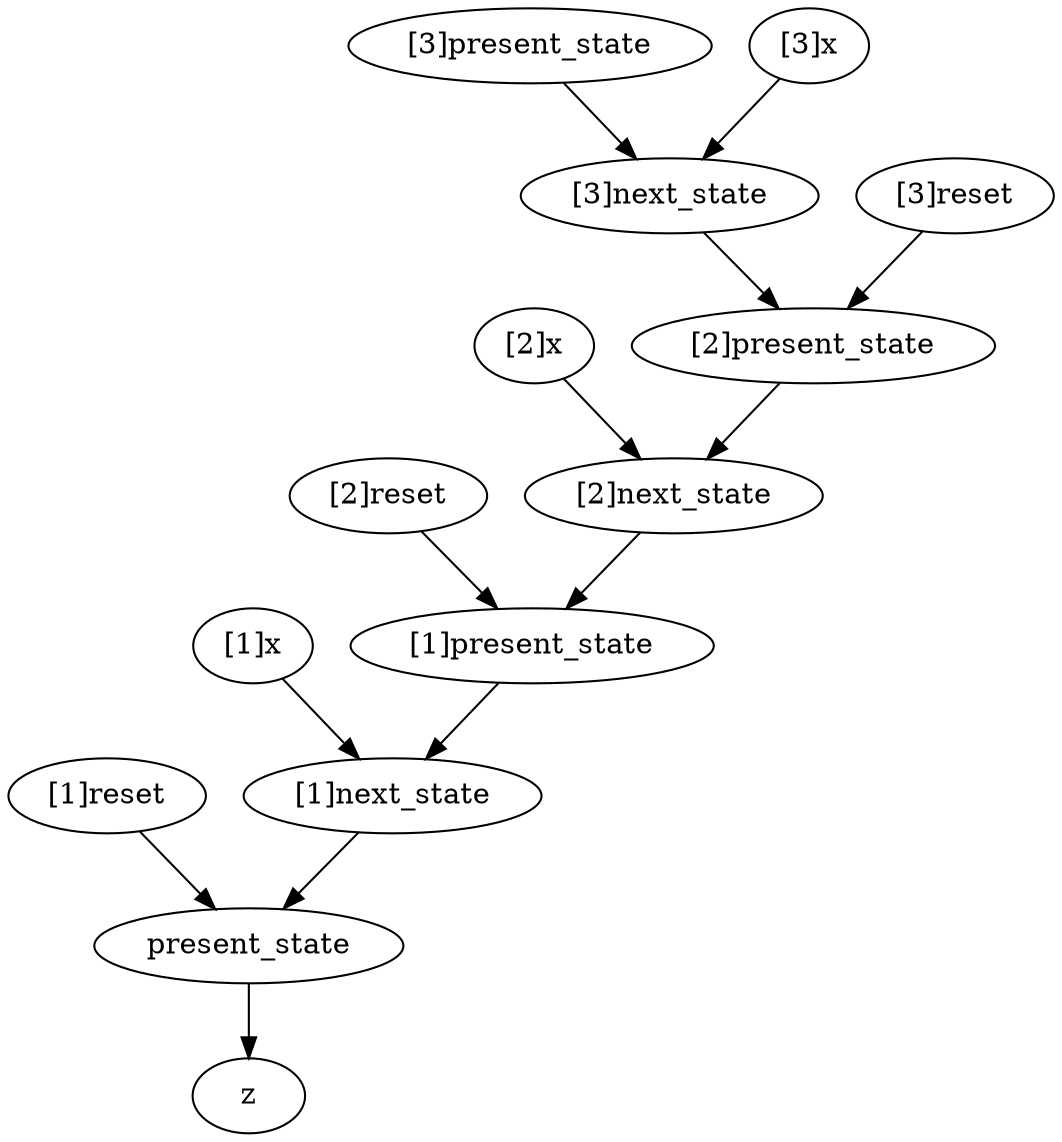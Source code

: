 strict digraph "" {
	"[2]next_state"	[complexity=8,
		importance=6.83232309942,
		rank=0.854040387427];
	"[1]present_state"	[complexity=6,
		importance=6.5171720445,
		rank=1.08619534075];
	"[2]next_state" -> "[1]present_state";
	"[2]reset"	[complexity=7,
		importance=13.1474754121,
		rank=1.87821077316];
	"[2]reset" -> "[1]present_state";
	"[2]x"	[complexity=12,
		importance=54.7717161185,
		rank=4.56430967654];
	"[2]x" -> "[2]next_state";
	"[1]next_state"	[complexity=5,
		importance=0.773737353692,
		rank=0.154747470738];
	present_state	[complexity=3,
		importance=0.458586298771,
		rank=0.15286209959];
	"[1]next_state" -> present_state;
	"[3]present_state"	[complexity=12,
		importance=442.735345737,
		rank=36.8946121447];
	"[3]next_state"	[complexity=11,
		importance=55.3010090652,
		rank=5.02736446047];
	"[3]present_state" -> "[3]next_state";
	"[1]x"	[complexity=9,
		importance=6.30303015269,
		rank=0.700336683633];
	"[1]x" -> "[1]next_state";
	"[1]present_state" -> "[1]next_state";
	"[3]x"	[complexity=15,
		importance=442.521203845,
		rank=29.5014135897];
	"[3]x" -> "[3]next_state";
	"[2]present_state"	[complexity=9,
		importance=54.9858580103,
		rank=6.10953977892];
	"[3]next_state" -> "[2]present_state";
	z	[complexity=0,
		importance=0.131313083814,
		rank=0.0];
	present_state -> z;
	"[1]reset"	[complexity=4,
		importance=1.0303039207,
		rank=0.257575980174];
	"[1]reset" -> present_state;
	"[3]reset"	[complexity=10,
		importance=110.084847344,
		rank=11.0084847344];
	"[3]reset" -> "[2]present_state";
	"[2]present_state" -> "[2]next_state";
}
